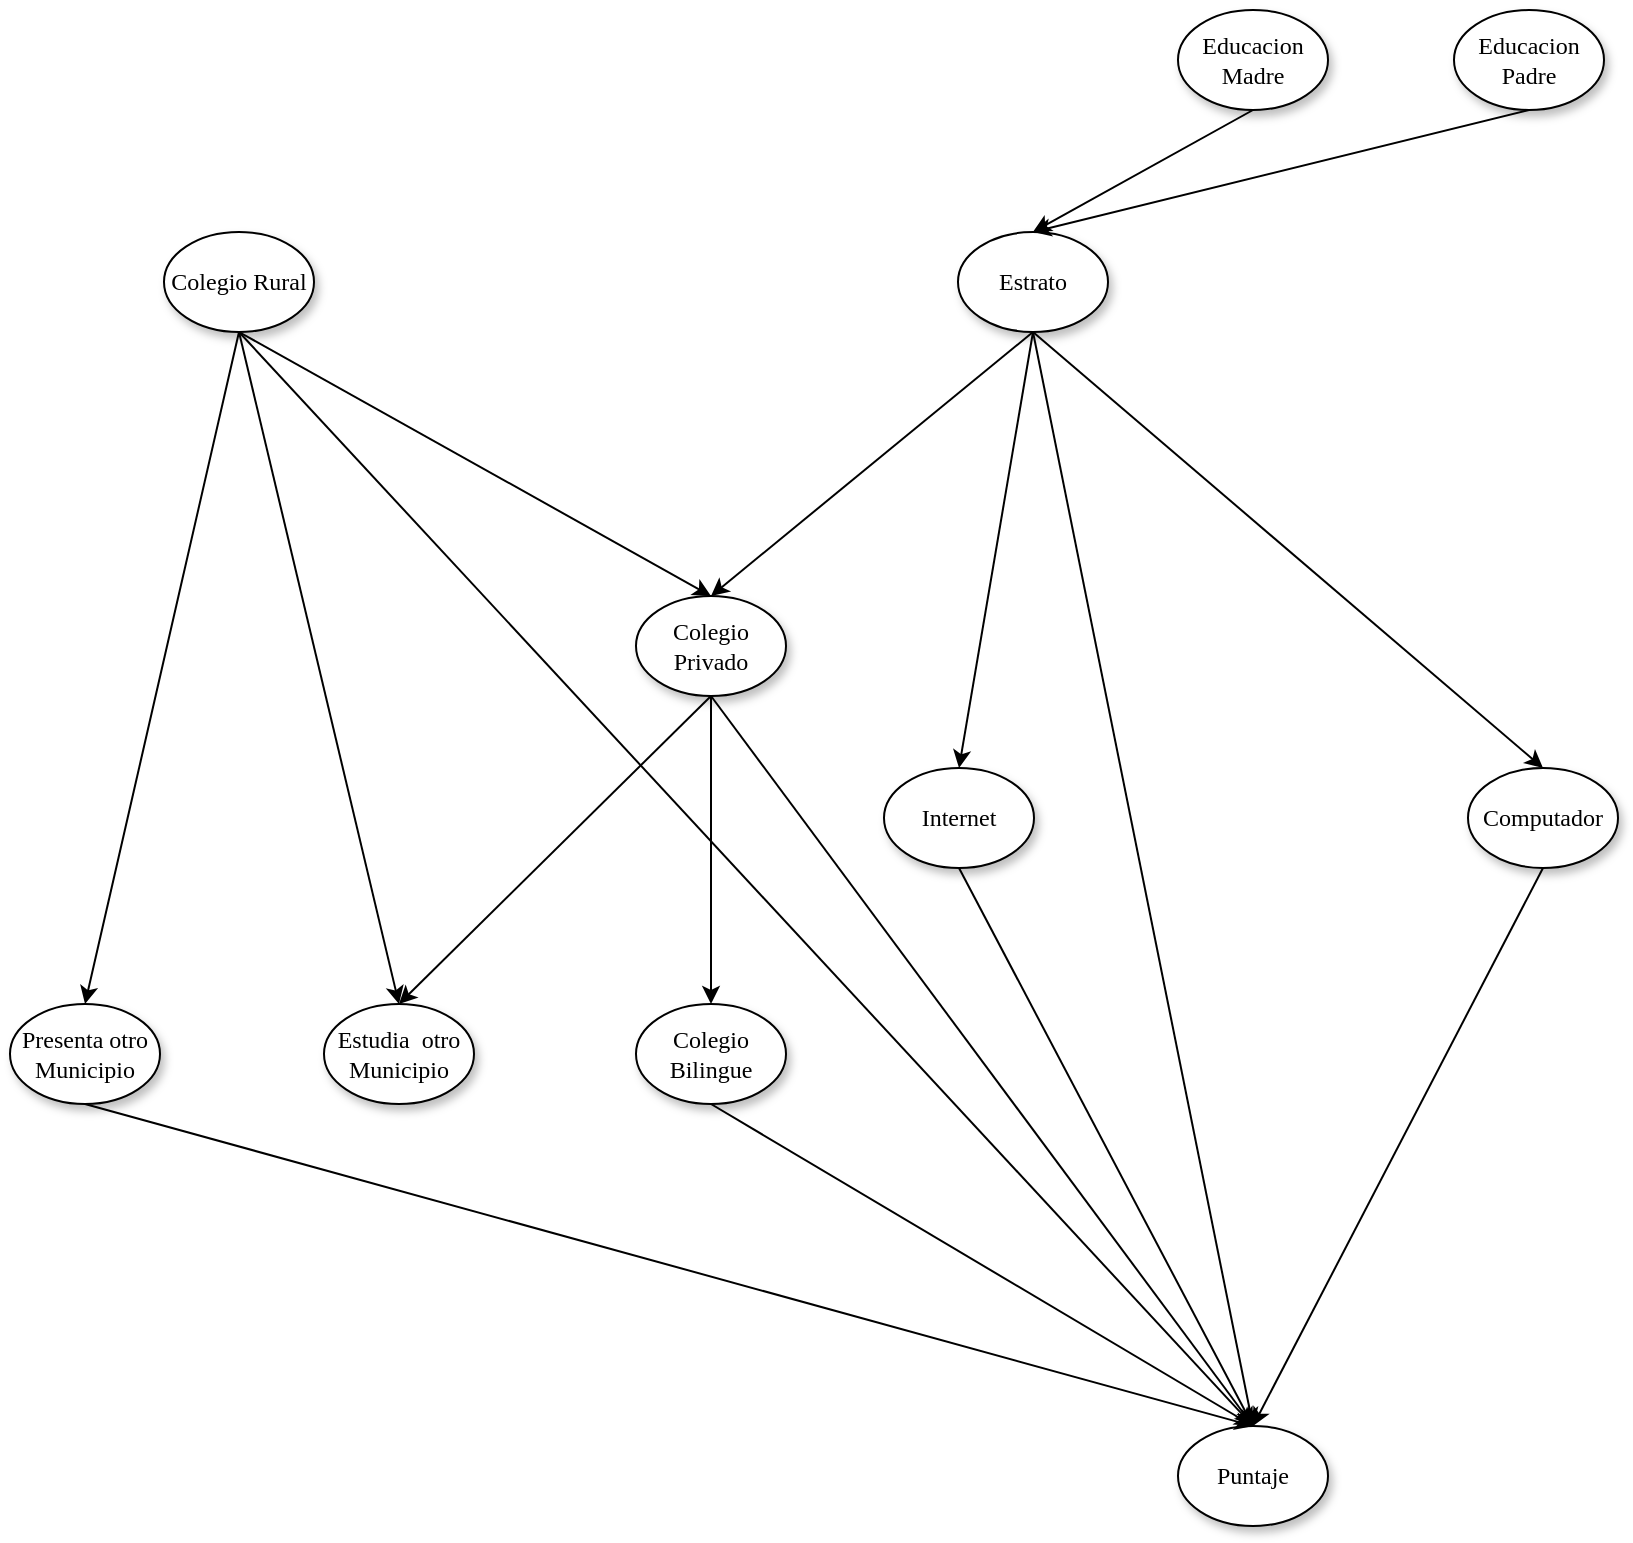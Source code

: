 <mxfile version="21.3.6" type="device">
  <diagram name="Page-1" id="42789a77-a242-8287-6e28-9cd8cfd52e62">
    <mxGraphModel dx="1674" dy="768" grid="0" gridSize="10" guides="1" tooltips="1" connect="1" arrows="1" fold="1" page="1" pageScale="1" pageWidth="1100" pageHeight="850" background="none" math="0" shadow="0">
      <root>
        <mxCell id="0" />
        <mxCell id="1" parent="0" />
        <mxCell id="9-PVz-duP1QArUiXDuFB-10" value="Colegio Rural" style="ellipse;whiteSpace=wrap;html=1;rounded=0;shadow=1;comic=0;labelBackgroundColor=none;strokeWidth=1;fontFamily=Verdana;fontSize=12;align=center;" parent="1" vertex="1">
          <mxGeometry x="128" y="116" width="75" height="50" as="geometry" />
        </mxCell>
        <mxCell id="9-PVz-duP1QArUiXDuFB-38" value="" style="endArrow=classic;html=1;rounded=0;exitX=0.5;exitY=1;exitDx=0;exitDy=0;entryX=0.5;entryY=0;entryDx=0;entryDy=0;" parent="1" source="9-PVz-duP1QArUiXDuFB-10" target="0iVfeRO4rjy1ahAFwruD-13" edge="1">
          <mxGeometry width="50" height="50" relative="1" as="geometry">
            <mxPoint x="499" y="-13" as="sourcePoint" />
            <mxPoint x="227" y="350" as="targetPoint" />
          </mxGeometry>
        </mxCell>
        <mxCell id="0iVfeRO4rjy1ahAFwruD-1" value="Colegio Bilingue" style="ellipse;whiteSpace=wrap;html=1;rounded=0;shadow=1;comic=0;labelBackgroundColor=none;strokeWidth=1;fontFamily=Verdana;fontSize=12;align=center;" parent="1" vertex="1">
          <mxGeometry x="364" y="502" width="75" height="50" as="geometry" />
        </mxCell>
        <mxCell id="0iVfeRO4rjy1ahAFwruD-3" value="Colegio Privado" style="ellipse;whiteSpace=wrap;html=1;rounded=0;shadow=1;comic=0;labelBackgroundColor=none;strokeWidth=1;fontFamily=Verdana;fontSize=12;align=center;" parent="1" vertex="1">
          <mxGeometry x="364" y="298" width="75" height="50" as="geometry" />
        </mxCell>
        <mxCell id="0iVfeRO4rjy1ahAFwruD-6" value="Estrato" style="ellipse;whiteSpace=wrap;html=1;rounded=0;shadow=1;comic=0;labelBackgroundColor=none;strokeWidth=1;fontFamily=Verdana;fontSize=12;align=center;" parent="1" vertex="1">
          <mxGeometry x="525" y="116" width="75" height="50" as="geometry" />
        </mxCell>
        <mxCell id="0iVfeRO4rjy1ahAFwruD-7" value="Educacion Madre" style="ellipse;whiteSpace=wrap;html=1;rounded=0;shadow=1;comic=0;labelBackgroundColor=none;strokeWidth=1;fontFamily=Verdana;fontSize=12;align=center;" parent="1" vertex="1">
          <mxGeometry x="635" y="5" width="75" height="50" as="geometry" />
        </mxCell>
        <mxCell id="0iVfeRO4rjy1ahAFwruD-8" value="Educacion Padre" style="ellipse;whiteSpace=wrap;html=1;rounded=0;shadow=1;comic=0;labelBackgroundColor=none;strokeWidth=1;fontFamily=Verdana;fontSize=12;align=center;" parent="1" vertex="1">
          <mxGeometry x="773" y="5" width="75" height="50" as="geometry" />
        </mxCell>
        <mxCell id="0iVfeRO4rjy1ahAFwruD-10" value="Computador" style="ellipse;whiteSpace=wrap;html=1;rounded=0;shadow=1;comic=0;labelBackgroundColor=none;strokeWidth=1;fontFamily=Verdana;fontSize=12;align=center;" parent="1" vertex="1">
          <mxGeometry x="780" y="384" width="75" height="50" as="geometry" />
        </mxCell>
        <mxCell id="0iVfeRO4rjy1ahAFwruD-11" value="Internet" style="ellipse;whiteSpace=wrap;html=1;rounded=0;shadow=1;comic=0;labelBackgroundColor=none;strokeWidth=1;fontFamily=Verdana;fontSize=12;align=center;" parent="1" vertex="1">
          <mxGeometry x="488" y="384" width="75" height="50" as="geometry" />
        </mxCell>
        <mxCell id="0iVfeRO4rjy1ahAFwruD-12" value="Estudia&amp;nbsp; otro Municipio" style="ellipse;whiteSpace=wrap;html=1;rounded=0;shadow=1;comic=0;labelBackgroundColor=none;strokeWidth=1;fontFamily=Verdana;fontSize=12;align=center;" parent="1" vertex="1">
          <mxGeometry x="208" y="502" width="75" height="50" as="geometry" />
        </mxCell>
        <mxCell id="0iVfeRO4rjy1ahAFwruD-13" value="Presenta otro Municipio" style="ellipse;whiteSpace=wrap;html=1;rounded=0;shadow=1;comic=0;labelBackgroundColor=none;strokeWidth=1;fontFamily=Verdana;fontSize=12;align=center;" parent="1" vertex="1">
          <mxGeometry x="51" y="502" width="75" height="50" as="geometry" />
        </mxCell>
        <mxCell id="0iVfeRO4rjy1ahAFwruD-14" value="Puntaje" style="ellipse;whiteSpace=wrap;html=1;rounded=0;shadow=1;comic=0;labelBackgroundColor=none;strokeWidth=1;fontFamily=Verdana;fontSize=12;align=center;" parent="1" vertex="1">
          <mxGeometry x="635" y="713" width="75" height="50" as="geometry" />
        </mxCell>
        <mxCell id="0iVfeRO4rjy1ahAFwruD-15" value="" style="endArrow=classic;html=1;rounded=0;exitX=0.5;exitY=1;exitDx=0;exitDy=0;entryX=0.5;entryY=0;entryDx=0;entryDy=0;" parent="1" source="0iVfeRO4rjy1ahAFwruD-7" target="0iVfeRO4rjy1ahAFwruD-6" edge="1">
          <mxGeometry width="50" height="50" relative="1" as="geometry">
            <mxPoint x="560.5" y="15" as="sourcePoint" />
            <mxPoint x="680.5" y="220" as="targetPoint" />
          </mxGeometry>
        </mxCell>
        <mxCell id="0iVfeRO4rjy1ahAFwruD-17" value="" style="endArrow=classic;html=1;rounded=0;exitX=0.5;exitY=1;exitDx=0;exitDy=0;entryX=0.5;entryY=0;entryDx=0;entryDy=0;" parent="1" source="0iVfeRO4rjy1ahAFwruD-8" target="0iVfeRO4rjy1ahAFwruD-6" edge="1">
          <mxGeometry width="50" height="50" relative="1" as="geometry">
            <mxPoint x="674" y="-49" as="sourcePoint" />
            <mxPoint x="515" y="5" as="targetPoint" />
          </mxGeometry>
        </mxCell>
        <mxCell id="0iVfeRO4rjy1ahAFwruD-18" value="" style="endArrow=classic;html=1;rounded=0;exitX=0.5;exitY=1;exitDx=0;exitDy=0;entryX=0.5;entryY=0;entryDx=0;entryDy=0;" parent="1" source="9-PVz-duP1QArUiXDuFB-10" target="0iVfeRO4rjy1ahAFwruD-12" edge="1">
          <mxGeometry width="50" height="50" relative="1" as="geometry">
            <mxPoint x="117" y="155" as="sourcePoint" />
            <mxPoint x="128" y="372" as="targetPoint" />
          </mxGeometry>
        </mxCell>
        <mxCell id="0iVfeRO4rjy1ahAFwruD-19" value="" style="endArrow=classic;html=1;rounded=0;exitX=0.5;exitY=1;exitDx=0;exitDy=0;entryX=0.5;entryY=0;entryDx=0;entryDy=0;" parent="1" source="9-PVz-duP1QArUiXDuFB-10" target="0iVfeRO4rjy1ahAFwruD-3" edge="1">
          <mxGeometry width="50" height="50" relative="1" as="geometry">
            <mxPoint x="127" y="165" as="sourcePoint" />
            <mxPoint x="138" y="382" as="targetPoint" />
          </mxGeometry>
        </mxCell>
        <mxCell id="0iVfeRO4rjy1ahAFwruD-20" value="" style="endArrow=classic;html=1;rounded=0;exitX=0.5;exitY=1;exitDx=0;exitDy=0;entryX=0.5;entryY=0;entryDx=0;entryDy=0;" parent="1" source="0iVfeRO4rjy1ahAFwruD-6" target="0iVfeRO4rjy1ahAFwruD-11" edge="1">
          <mxGeometry width="50" height="50" relative="1" as="geometry">
            <mxPoint x="814" y="-49" as="sourcePoint" />
            <mxPoint x="558" y="69" as="targetPoint" />
          </mxGeometry>
        </mxCell>
        <mxCell id="0iVfeRO4rjy1ahAFwruD-21" value="" style="endArrow=classic;html=1;rounded=0;exitX=0.5;exitY=1;exitDx=0;exitDy=0;entryX=0.5;entryY=0;entryDx=0;entryDy=0;" parent="1" source="0iVfeRO4rjy1ahAFwruD-6" target="0iVfeRO4rjy1ahAFwruD-10" edge="1">
          <mxGeometry width="50" height="50" relative="1" as="geometry">
            <mxPoint x="824" y="-39" as="sourcePoint" />
            <mxPoint x="568" y="79" as="targetPoint" />
          </mxGeometry>
        </mxCell>
        <mxCell id="0iVfeRO4rjy1ahAFwruD-22" value="" style="endArrow=classic;html=1;rounded=0;exitX=0.5;exitY=1;exitDx=0;exitDy=0;entryX=0.5;entryY=0;entryDx=0;entryDy=0;" parent="1" source="0iVfeRO4rjy1ahAFwruD-3" target="0iVfeRO4rjy1ahAFwruD-1" edge="1">
          <mxGeometry width="50" height="50" relative="1" as="geometry">
            <mxPoint x="839" y="425" as="sourcePoint" />
            <mxPoint x="583" y="543" as="targetPoint" />
          </mxGeometry>
        </mxCell>
        <mxCell id="tyjUWhddJ78Q3pB3OWcM-1" value="" style="endArrow=classic;html=1;rounded=0;exitX=0.5;exitY=1;exitDx=0;exitDy=0;entryX=0.5;entryY=0;entryDx=0;entryDy=0;" parent="1" source="0iVfeRO4rjy1ahAFwruD-3" target="0iVfeRO4rjy1ahAFwruD-12" edge="1">
          <mxGeometry width="50" height="50" relative="1" as="geometry">
            <mxPoint x="125" y="152" as="sourcePoint" />
            <mxPoint x="339" y="245" as="targetPoint" />
          </mxGeometry>
        </mxCell>
        <mxCell id="tyjUWhddJ78Q3pB3OWcM-6" value="" style="endArrow=classic;html=1;rounded=0;exitX=0.5;exitY=1;exitDx=0;exitDy=0;entryX=0.5;entryY=0;entryDx=0;entryDy=0;" parent="1" source="0iVfeRO4rjy1ahAFwruD-6" target="0iVfeRO4rjy1ahAFwruD-3" edge="1">
          <mxGeometry width="50" height="50" relative="1" as="geometry">
            <mxPoint x="558" y="119" as="sourcePoint" />
            <mxPoint x="558" y="175" as="targetPoint" />
          </mxGeometry>
        </mxCell>
        <mxCell id="tyjUWhddJ78Q3pB3OWcM-9" value="" style="endArrow=classic;html=1;rounded=0;exitX=0.5;exitY=1;exitDx=0;exitDy=0;entryX=0.5;entryY=0;entryDx=0;entryDy=0;" parent="1" source="0iVfeRO4rjy1ahAFwruD-11" target="0iVfeRO4rjy1ahAFwruD-14" edge="1">
          <mxGeometry width="50" height="50" relative="1" as="geometry">
            <mxPoint x="611" y="190" as="sourcePoint" />
            <mxPoint x="392" y="316" as="targetPoint" />
          </mxGeometry>
        </mxCell>
        <mxCell id="tyjUWhddJ78Q3pB3OWcM-10" value="" style="endArrow=classic;html=1;rounded=0;exitX=0.5;exitY=1;exitDx=0;exitDy=0;entryX=0.5;entryY=0;entryDx=0;entryDy=0;" parent="1" source="0iVfeRO4rjy1ahAFwruD-10" target="0iVfeRO4rjy1ahAFwruD-14" edge="1">
          <mxGeometry width="50" height="50" relative="1" as="geometry">
            <mxPoint x="568" y="129" as="sourcePoint" />
            <mxPoint x="349" y="255" as="targetPoint" />
          </mxGeometry>
        </mxCell>
        <mxCell id="tyjUWhddJ78Q3pB3OWcM-11" value="" style="endArrow=classic;html=1;rounded=0;entryX=0.5;entryY=0;entryDx=0;entryDy=0;exitX=0.5;exitY=1;exitDx=0;exitDy=0;" parent="1" source="0iVfeRO4rjy1ahAFwruD-6" target="0iVfeRO4rjy1ahAFwruD-14" edge="1">
          <mxGeometry width="50" height="50" relative="1" as="geometry">
            <mxPoint x="587" y="111" as="sourcePoint" />
            <mxPoint x="554" y="191" as="targetPoint" />
          </mxGeometry>
        </mxCell>
        <mxCell id="tyjUWhddJ78Q3pB3OWcM-12" value="" style="endArrow=classic;html=1;rounded=0;exitX=0.5;exitY=1;exitDx=0;exitDy=0;entryX=0.5;entryY=0;entryDx=0;entryDy=0;" parent="1" source="0iVfeRO4rjy1ahAFwruD-3" target="0iVfeRO4rjy1ahAFwruD-14" edge="1">
          <mxGeometry width="50" height="50" relative="1" as="geometry">
            <mxPoint x="568" y="129" as="sourcePoint" />
            <mxPoint x="564" y="201" as="targetPoint" />
          </mxGeometry>
        </mxCell>
        <mxCell id="tyjUWhddJ78Q3pB3OWcM-13" value="" style="endArrow=classic;html=1;rounded=0;exitX=0.5;exitY=1;exitDx=0;exitDy=0;entryX=0.5;entryY=0;entryDx=0;entryDy=0;" parent="1" source="9-PVz-duP1QArUiXDuFB-10" target="0iVfeRO4rjy1ahAFwruD-14" edge="1">
          <mxGeometry width="50" height="50" relative="1" as="geometry">
            <mxPoint x="578" y="139" as="sourcePoint" />
            <mxPoint x="574" y="211" as="targetPoint" />
          </mxGeometry>
        </mxCell>
        <mxCell id="tyjUWhddJ78Q3pB3OWcM-15" value="" style="endArrow=classic;html=1;rounded=0;exitX=0.5;exitY=1;exitDx=0;exitDy=0;entryX=0.5;entryY=0;entryDx=0;entryDy=0;" parent="1" source="0iVfeRO4rjy1ahAFwruD-13" target="0iVfeRO4rjy1ahAFwruD-14" edge="1">
          <mxGeometry width="50" height="50" relative="1" as="geometry">
            <mxPoint x="598" y="159" as="sourcePoint" />
            <mxPoint x="594" y="231" as="targetPoint" />
          </mxGeometry>
        </mxCell>
        <mxCell id="tyjUWhddJ78Q3pB3OWcM-16" value="" style="endArrow=classic;html=1;rounded=0;exitX=0.5;exitY=1;exitDx=0;exitDy=0;entryX=0.5;entryY=0;entryDx=0;entryDy=0;" parent="1" source="0iVfeRO4rjy1ahAFwruD-1" target="0iVfeRO4rjy1ahAFwruD-14" edge="1">
          <mxGeometry width="50" height="50" relative="1" as="geometry">
            <mxPoint x="608" y="169" as="sourcePoint" />
            <mxPoint x="604" y="241" as="targetPoint" />
          </mxGeometry>
        </mxCell>
      </root>
    </mxGraphModel>
  </diagram>
</mxfile>
